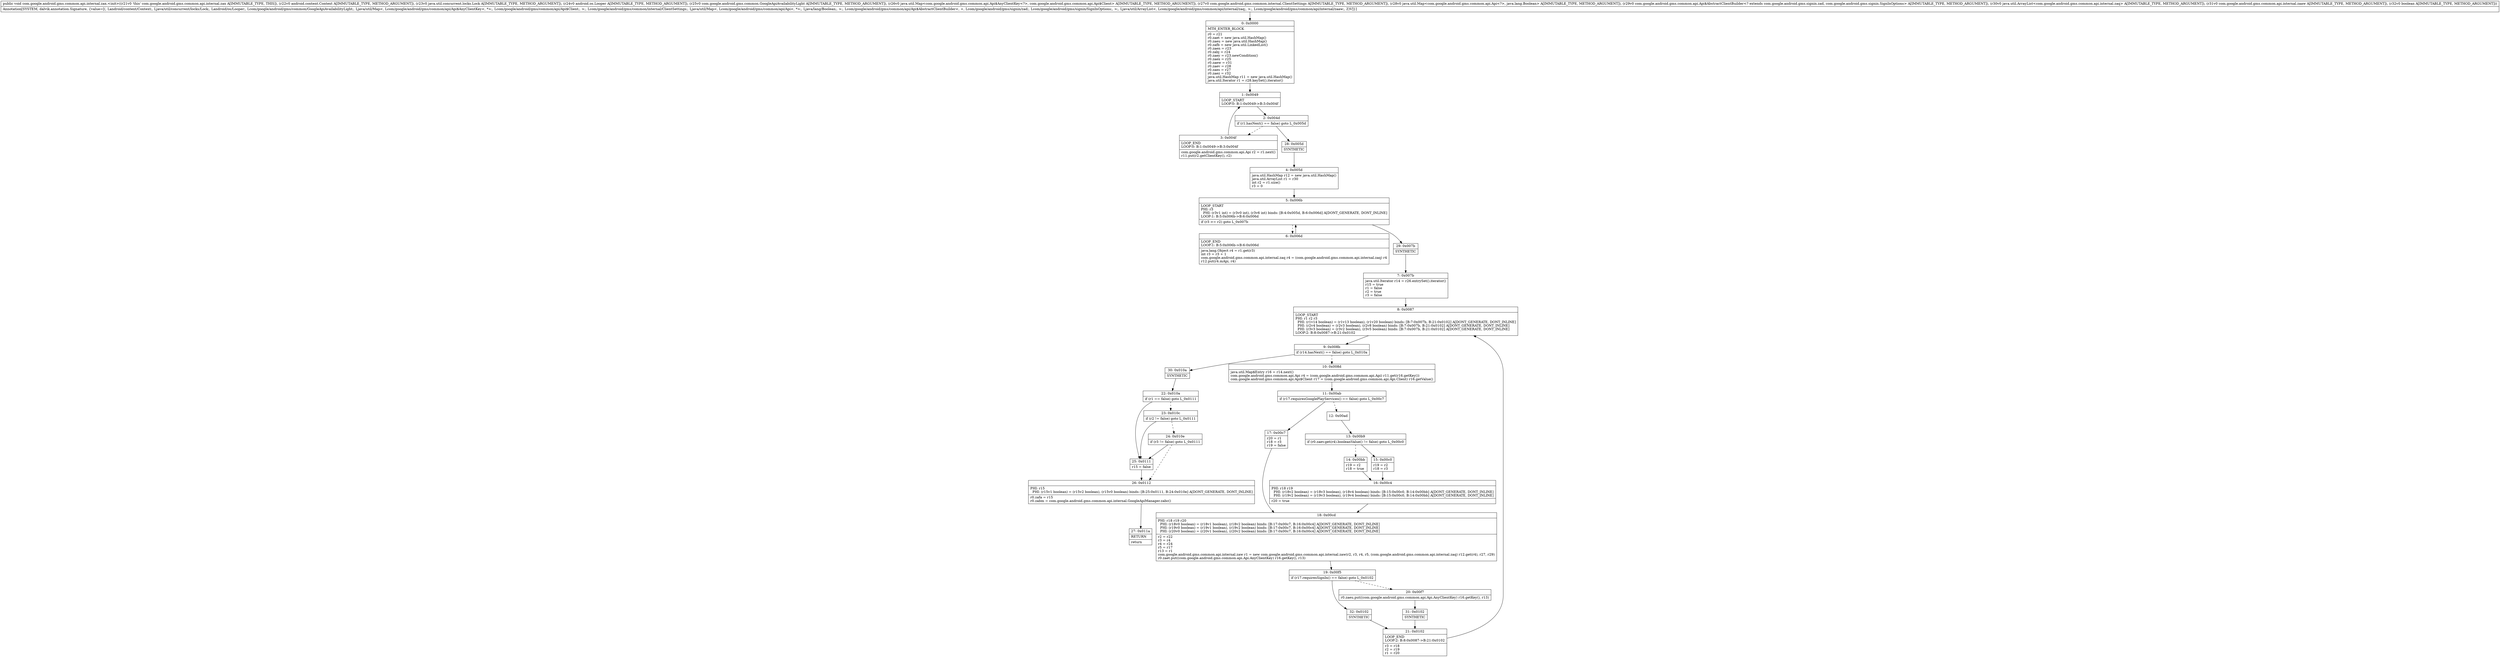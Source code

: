 digraph "CFG forcom.google.android.gms.common.api.internal.zax.\<init\>(Landroid\/content\/Context;Ljava\/util\/concurrent\/locks\/Lock;Landroid\/os\/Looper;Lcom\/google\/android\/gms\/common\/GoogleApiAvailabilityLight;Ljava\/util\/Map;Lcom\/google\/android\/gms\/common\/internal\/ClientSettings;Ljava\/util\/Map;Lcom\/google\/android\/gms\/common\/api\/Api$AbstractClientBuilder;Ljava\/util\/ArrayList;Lcom\/google\/android\/gms\/common\/api\/internal\/zaaw;Z)V" {
Node_0 [shape=record,label="{0\:\ 0x0000|MTH_ENTER_BLOCK\l|r0 = r21\lr0.zaet = new java.util.HashMap()\lr0.zaeu = new java.util.HashMap()\lr0.zafb = new java.util.LinkedList()\lr0.zaen = r23\lr0.zabj = r24\lr0.zaey = r23.newCondition()\lr0.zaex = r25\lr0.zaew = r31\lr0.zaev = r28\lr0.zaes = r27\lr0.zaez = r32\ljava.util.HashMap r11 = new java.util.HashMap()\ljava.util.Iterator r1 = r28.keySet().iterator()\l}"];
Node_1 [shape=record,label="{1\:\ 0x0049|LOOP_START\lLOOP:0: B:1:0x0049\-\>B:3:0x004f\l}"];
Node_2 [shape=record,label="{2\:\ 0x004d|if (r1.hasNext() == false) goto L_0x005d\l}"];
Node_3 [shape=record,label="{3\:\ 0x004f|LOOP_END\lLOOP:0: B:1:0x0049\-\>B:3:0x004f\l|com.google.android.gms.common.api.Api r2 = r1.next()\lr11.put(r2.getClientKey(), r2)\l}"];
Node_4 [shape=record,label="{4\:\ 0x005d|java.util.HashMap r12 = new java.util.HashMap()\ljava.util.ArrayList r1 = r30\lint r2 = r1.size()\lr3 = 0\l}"];
Node_5 [shape=record,label="{5\:\ 0x006b|LOOP_START\lPHI: r3 \l  PHI: (r3v1 int) = (r3v0 int), (r3v6 int) binds: [B:4:0x005d, B:6:0x006d] A[DONT_GENERATE, DONT_INLINE]\lLOOP:1: B:5:0x006b\-\>B:6:0x006d\l|if (r3 \>= r2) goto L_0x007b\l}"];
Node_6 [shape=record,label="{6\:\ 0x006d|LOOP_END\lLOOP:1: B:5:0x006b\-\>B:6:0x006d\l|java.lang.Object r4 = r1.get(r3)\lint r3 = r3 + 1\lcom.google.android.gms.common.api.internal.zaq r4 = (com.google.android.gms.common.api.internal.zaq) r4\lr12.put(r4.mApi, r4)\l}"];
Node_7 [shape=record,label="{7\:\ 0x007b|java.util.Iterator r14 = r26.entrySet().iterator()\lr15 = true\lr1 = false\lr2 = true\lr3 = false\l}"];
Node_8 [shape=record,label="{8\:\ 0x0087|LOOP_START\lPHI: r1 r2 r3 \l  PHI: (r1v14 boolean) = (r1v13 boolean), (r1v20 boolean) binds: [B:7:0x007b, B:21:0x0102] A[DONT_GENERATE, DONT_INLINE]\l  PHI: (r2v4 boolean) = (r2v3 boolean), (r2v8 boolean) binds: [B:7:0x007b, B:21:0x0102] A[DONT_GENERATE, DONT_INLINE]\l  PHI: (r3v3 boolean) = (r3v2 boolean), (r3v5 boolean) binds: [B:7:0x007b, B:21:0x0102] A[DONT_GENERATE, DONT_INLINE]\lLOOP:2: B:8:0x0087\-\>B:21:0x0102\l}"];
Node_9 [shape=record,label="{9\:\ 0x008b|if (r14.hasNext() == false) goto L_0x010a\l}"];
Node_10 [shape=record,label="{10\:\ 0x008d|java.util.Map$Entry r16 = r14.next()\lcom.google.android.gms.common.api.Api r4 = (com.google.android.gms.common.api.Api) r11.get(r16.getKey())\lcom.google.android.gms.common.api.Api$Client r17 = (com.google.android.gms.common.api.Api.Client) r16.getValue()\l}"];
Node_11 [shape=record,label="{11\:\ 0x00ab|if (r17.requiresGooglePlayServices() == false) goto L_0x00c7\l}"];
Node_12 [shape=record,label="{12\:\ 0x00ad}"];
Node_13 [shape=record,label="{13\:\ 0x00b9|if (r0.zaev.get(r4).booleanValue() != false) goto L_0x00c0\l}"];
Node_14 [shape=record,label="{14\:\ 0x00bb|r19 = r2\lr18 = true\l}"];
Node_15 [shape=record,label="{15\:\ 0x00c0|r19 = r2\lr18 = r3\l}"];
Node_16 [shape=record,label="{16\:\ 0x00c4|PHI: r18 r19 \l  PHI: (r18v2 boolean) = (r18v3 boolean), (r18v4 boolean) binds: [B:15:0x00c0, B:14:0x00bb] A[DONT_GENERATE, DONT_INLINE]\l  PHI: (r19v2 boolean) = (r19v3 boolean), (r19v4 boolean) binds: [B:15:0x00c0, B:14:0x00bb] A[DONT_GENERATE, DONT_INLINE]\l|r20 = true\l}"];
Node_17 [shape=record,label="{17\:\ 0x00c7|r20 = r1\lr18 = r3\lr19 = false\l}"];
Node_18 [shape=record,label="{18\:\ 0x00cd|PHI: r18 r19 r20 \l  PHI: (r18v0 boolean) = (r18v1 boolean), (r18v2 boolean) binds: [B:17:0x00c7, B:16:0x00c4] A[DONT_GENERATE, DONT_INLINE]\l  PHI: (r19v0 boolean) = (r19v1 boolean), (r19v2 boolean) binds: [B:17:0x00c7, B:16:0x00c4] A[DONT_GENERATE, DONT_INLINE]\l  PHI: (r20v0 boolean) = (r20v1 boolean), (r20v2 boolean) binds: [B:17:0x00c7, B:16:0x00c4] A[DONT_GENERATE, DONT_INLINE]\l|r2 = r22\lr3 = r4\lr4 = r24\lr5 = r17\lr13 = r1\lcom.google.android.gms.common.api.internal.zaw r1 = new com.google.android.gms.common.api.internal.zaw(r2, r3, r4, r5, (com.google.android.gms.common.api.internal.zaq) r12.get(r4), r27, r29)\lr0.zaet.put((com.google.android.gms.common.api.Api.AnyClientKey) r16.getKey(), r13)\l}"];
Node_19 [shape=record,label="{19\:\ 0x00f5|if (r17.requiresSignIn() == false) goto L_0x0102\l}"];
Node_20 [shape=record,label="{20\:\ 0x00f7|r0.zaeu.put((com.google.android.gms.common.api.Api.AnyClientKey) r16.getKey(), r13)\l}"];
Node_21 [shape=record,label="{21\:\ 0x0102|LOOP_END\lLOOP:2: B:8:0x0087\-\>B:21:0x0102\l|r3 = r18\lr2 = r19\lr1 = r20\l}"];
Node_22 [shape=record,label="{22\:\ 0x010a|if (r1 == false) goto L_0x0111\l}"];
Node_23 [shape=record,label="{23\:\ 0x010c|if (r2 != false) goto L_0x0111\l}"];
Node_24 [shape=record,label="{24\:\ 0x010e|if (r3 != false) goto L_0x0111\l}"];
Node_25 [shape=record,label="{25\:\ 0x0111|r15 = false\l}"];
Node_26 [shape=record,label="{26\:\ 0x0112|PHI: r15 \l  PHI: (r15v1 boolean) = (r15v2 boolean), (r15v0 boolean) binds: [B:25:0x0111, B:24:0x010e] A[DONT_GENERATE, DONT_INLINE]\l|r0.zafa = r15\lr0.zabm = com.google.android.gms.common.api.internal.GoogleApiManager.zabc()\l}"];
Node_27 [shape=record,label="{27\:\ 0x011a|RETURN\l|return\l}"];
Node_28 [shape=record,label="{28\:\ 0x005d|SYNTHETIC\l}"];
Node_29 [shape=record,label="{29\:\ 0x007b|SYNTHETIC\l}"];
Node_30 [shape=record,label="{30\:\ 0x010a|SYNTHETIC\l}"];
Node_31 [shape=record,label="{31\:\ 0x0102|SYNTHETIC\l}"];
Node_32 [shape=record,label="{32\:\ 0x0102|SYNTHETIC\l}"];
MethodNode[shape=record,label="{public void com.google.android.gms.common.api.internal.zax.\<init\>((r21v0 'this' com.google.android.gms.common.api.internal.zax A[IMMUTABLE_TYPE, THIS]), (r22v0 android.content.Context A[IMMUTABLE_TYPE, METHOD_ARGUMENT]), (r23v0 java.util.concurrent.locks.Lock A[IMMUTABLE_TYPE, METHOD_ARGUMENT]), (r24v0 android.os.Looper A[IMMUTABLE_TYPE, METHOD_ARGUMENT]), (r25v0 com.google.android.gms.common.GoogleApiAvailabilityLight A[IMMUTABLE_TYPE, METHOD_ARGUMENT]), (r26v0 java.util.Map\<com.google.android.gms.common.api.Api$AnyClientKey\<?\>, com.google.android.gms.common.api.Api$Client\> A[IMMUTABLE_TYPE, METHOD_ARGUMENT]), (r27v0 com.google.android.gms.common.internal.ClientSettings A[IMMUTABLE_TYPE, METHOD_ARGUMENT]), (r28v0 java.util.Map\<com.google.android.gms.common.api.Api\<?\>, java.lang.Boolean\> A[IMMUTABLE_TYPE, METHOD_ARGUMENT]), (r29v0 com.google.android.gms.common.api.Api$AbstractClientBuilder\<? extends com.google.android.gms.signin.zad, com.google.android.gms.signin.SignInOptions\> A[IMMUTABLE_TYPE, METHOD_ARGUMENT]), (r30v0 java.util.ArrayList\<com.google.android.gms.common.api.internal.zaq\> A[IMMUTABLE_TYPE, METHOD_ARGUMENT]), (r31v0 com.google.android.gms.common.api.internal.zaaw A[IMMUTABLE_TYPE, METHOD_ARGUMENT]), (r32v0 boolean A[IMMUTABLE_TYPE, METHOD_ARGUMENT]))  | Annotation[SYSTEM, dalvik.annotation.Signature, \{value=[(, Landroid\/content\/Context;, Ljava\/util\/concurrent\/locks\/Lock;, Landroid\/os\/Looper;, Lcom\/google\/android\/gms\/common\/GoogleApiAvailabilityLight;, Ljava\/util\/Map\<, Lcom\/google\/android\/gms\/common\/api\/Api$AnyClientKey\<, *\>;, Lcom\/google\/android\/gms\/common\/api\/Api$Client;, \>;, Lcom\/google\/android\/gms\/common\/internal\/ClientSettings;, Ljava\/util\/Map\<, Lcom\/google\/android\/gms\/common\/api\/Api\<, *\>;, Ljava\/lang\/Boolean;, \>;, Lcom\/google\/android\/gms\/common\/api\/Api$AbstractClientBuilder\<, +, Lcom\/google\/android\/gms\/signin\/zad;, Lcom\/google\/android\/gms\/signin\/SignInOptions;, \>;, Ljava\/util\/ArrayList\<, Lcom\/google\/android\/gms\/common\/api\/internal\/zaq;, \>;, Lcom\/google\/android\/gms\/common\/api\/internal\/zaaw;, Z)V]\}]\l}"];
MethodNode -> Node_0;
Node_0 -> Node_1;
Node_1 -> Node_2;
Node_2 -> Node_3[style=dashed];
Node_2 -> Node_28;
Node_3 -> Node_1;
Node_4 -> Node_5;
Node_5 -> Node_6[style=dashed];
Node_5 -> Node_29;
Node_6 -> Node_5;
Node_7 -> Node_8;
Node_8 -> Node_9;
Node_9 -> Node_10[style=dashed];
Node_9 -> Node_30;
Node_10 -> Node_11;
Node_11 -> Node_12[style=dashed];
Node_11 -> Node_17;
Node_12 -> Node_13;
Node_13 -> Node_14[style=dashed];
Node_13 -> Node_15;
Node_14 -> Node_16;
Node_15 -> Node_16;
Node_16 -> Node_18;
Node_17 -> Node_18;
Node_18 -> Node_19;
Node_19 -> Node_20[style=dashed];
Node_19 -> Node_32;
Node_20 -> Node_31;
Node_21 -> Node_8;
Node_22 -> Node_23[style=dashed];
Node_22 -> Node_25;
Node_23 -> Node_24[style=dashed];
Node_23 -> Node_25;
Node_24 -> Node_25;
Node_24 -> Node_26[style=dashed];
Node_25 -> Node_26;
Node_26 -> Node_27;
Node_28 -> Node_4;
Node_29 -> Node_7;
Node_30 -> Node_22;
Node_31 -> Node_21;
Node_32 -> Node_21;
}


